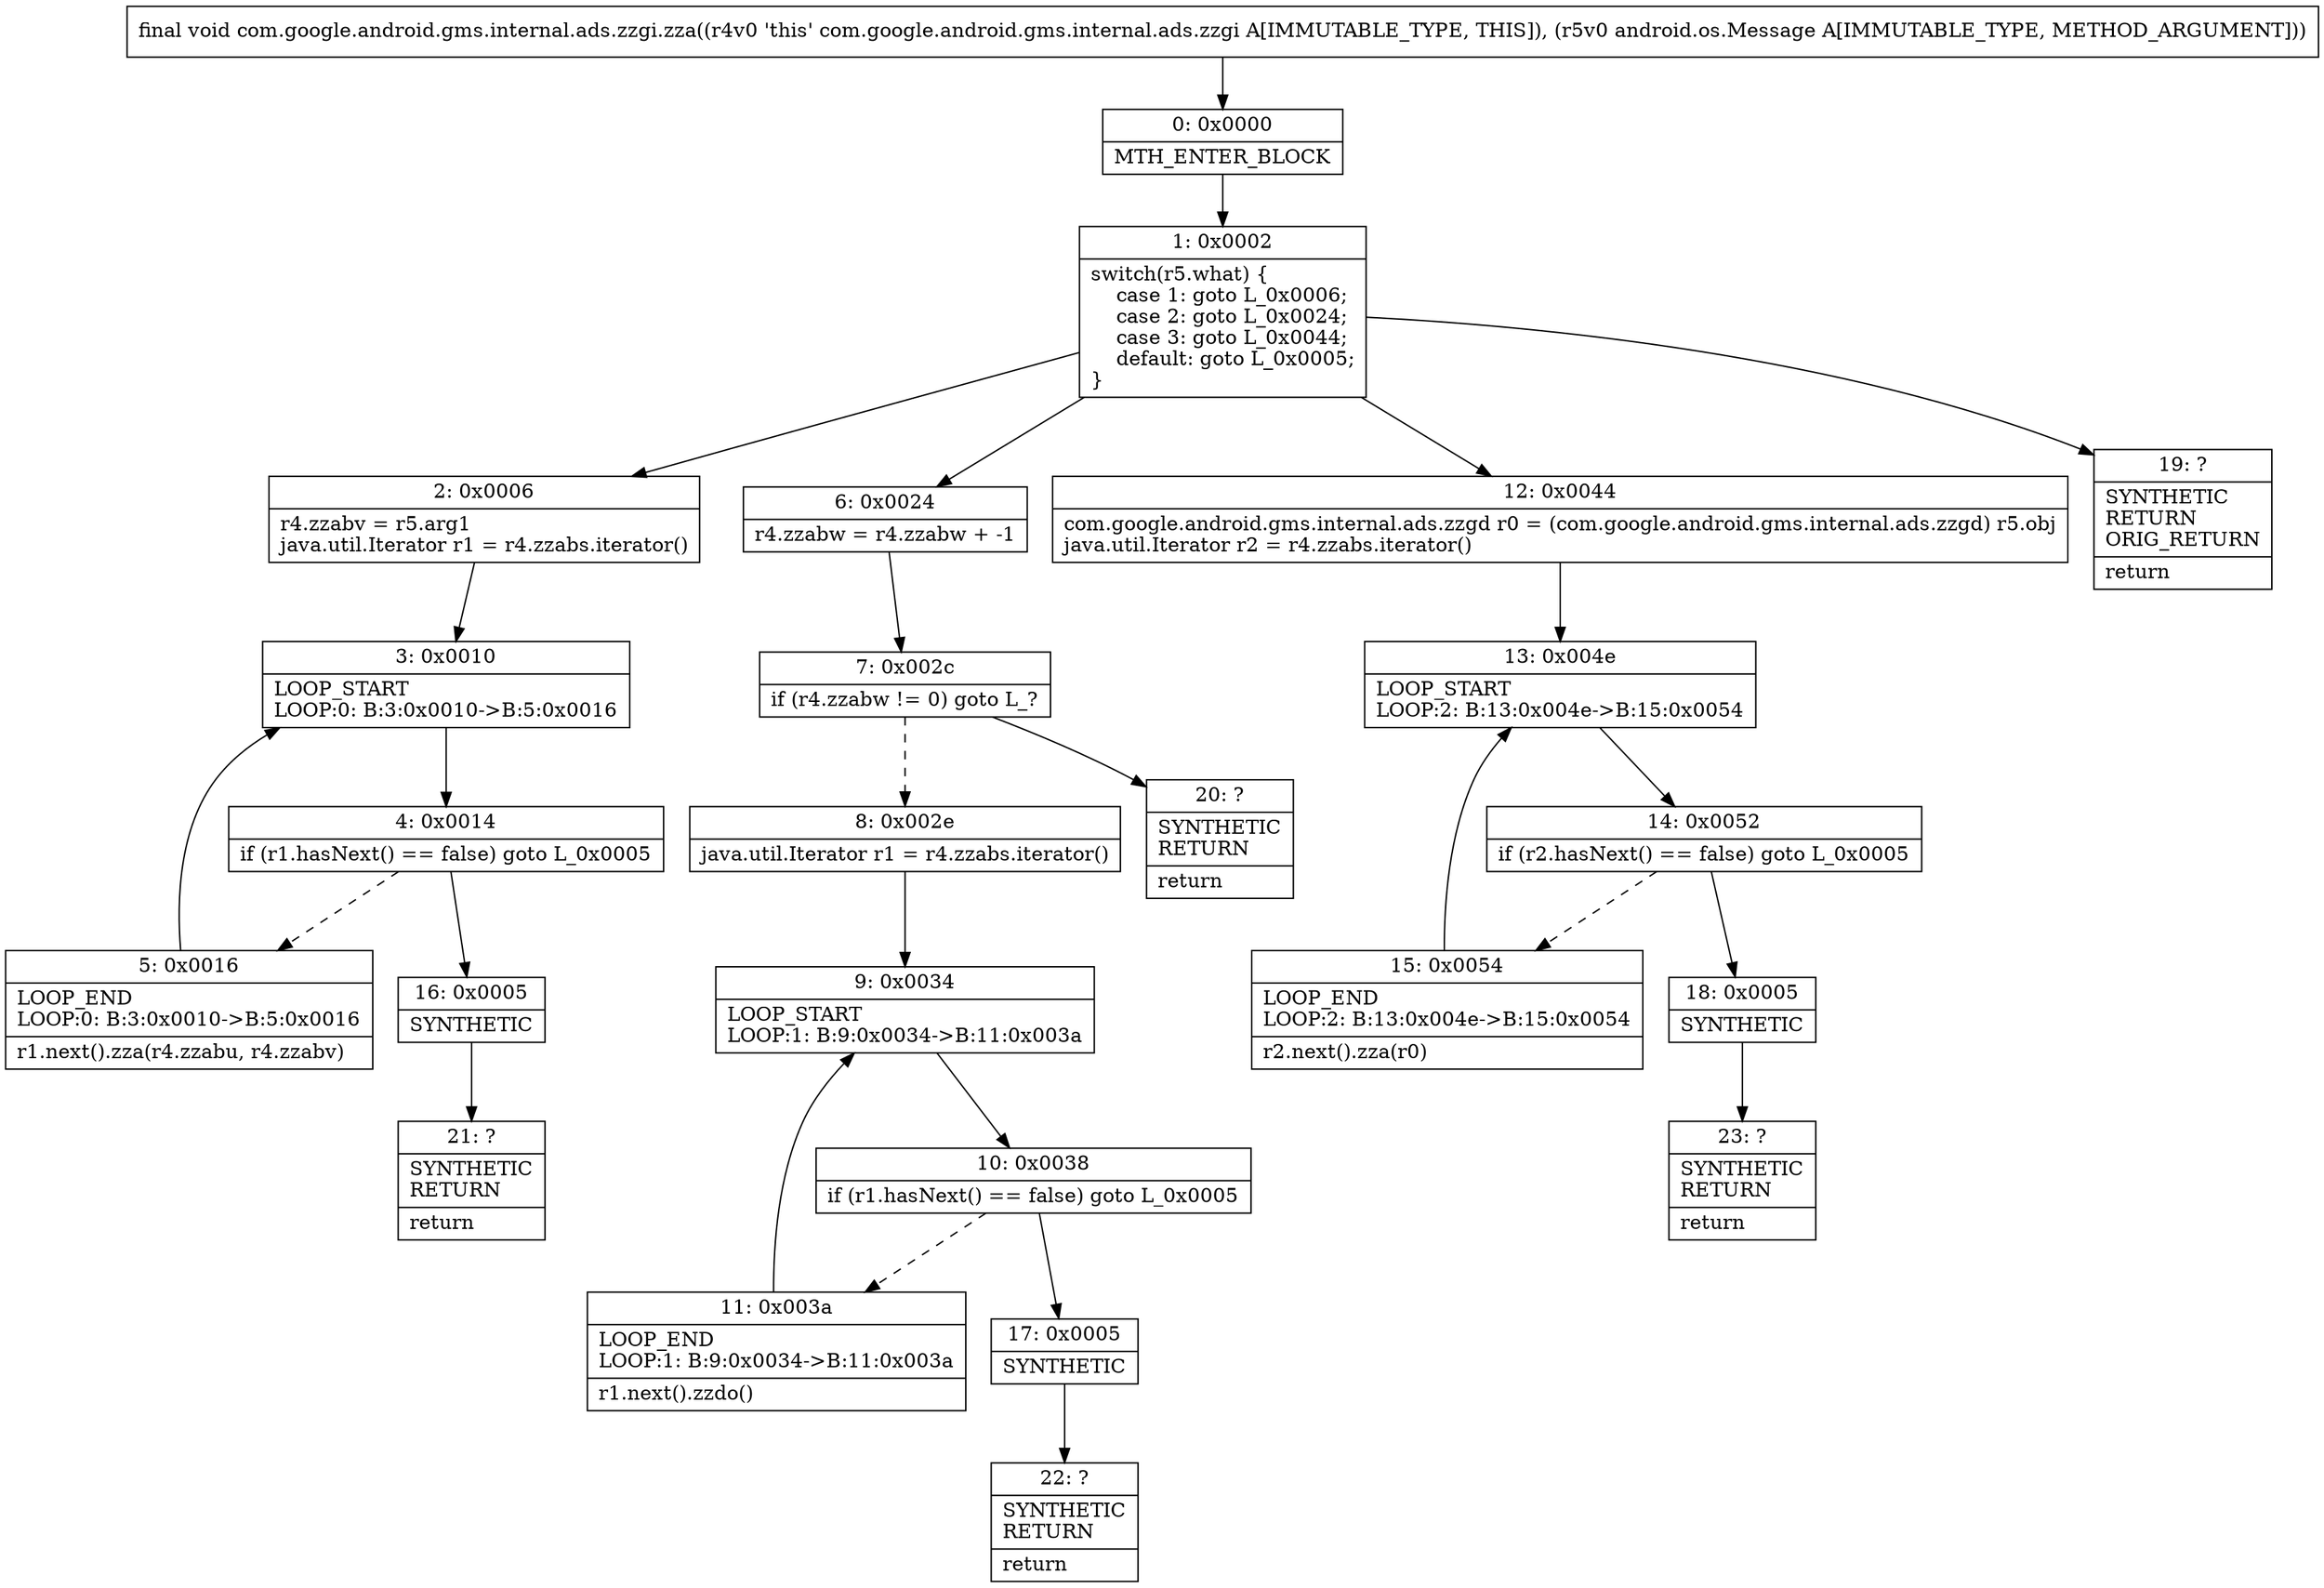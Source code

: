 digraph "CFG forcom.google.android.gms.internal.ads.zzgi.zza(Landroid\/os\/Message;)V" {
Node_0 [shape=record,label="{0\:\ 0x0000|MTH_ENTER_BLOCK\l}"];
Node_1 [shape=record,label="{1\:\ 0x0002|switch(r5.what) \{\l    case 1: goto L_0x0006;\l    case 2: goto L_0x0024;\l    case 3: goto L_0x0044;\l    default: goto L_0x0005;\l\}\l}"];
Node_2 [shape=record,label="{2\:\ 0x0006|r4.zzabv = r5.arg1\ljava.util.Iterator r1 = r4.zzabs.iterator()\l}"];
Node_3 [shape=record,label="{3\:\ 0x0010|LOOP_START\lLOOP:0: B:3:0x0010\-\>B:5:0x0016\l}"];
Node_4 [shape=record,label="{4\:\ 0x0014|if (r1.hasNext() == false) goto L_0x0005\l}"];
Node_5 [shape=record,label="{5\:\ 0x0016|LOOP_END\lLOOP:0: B:3:0x0010\-\>B:5:0x0016\l|r1.next().zza(r4.zzabu, r4.zzabv)\l}"];
Node_6 [shape=record,label="{6\:\ 0x0024|r4.zzabw = r4.zzabw + \-1\l}"];
Node_7 [shape=record,label="{7\:\ 0x002c|if (r4.zzabw != 0) goto L_?\l}"];
Node_8 [shape=record,label="{8\:\ 0x002e|java.util.Iterator r1 = r4.zzabs.iterator()\l}"];
Node_9 [shape=record,label="{9\:\ 0x0034|LOOP_START\lLOOP:1: B:9:0x0034\-\>B:11:0x003a\l}"];
Node_10 [shape=record,label="{10\:\ 0x0038|if (r1.hasNext() == false) goto L_0x0005\l}"];
Node_11 [shape=record,label="{11\:\ 0x003a|LOOP_END\lLOOP:1: B:9:0x0034\-\>B:11:0x003a\l|r1.next().zzdo()\l}"];
Node_12 [shape=record,label="{12\:\ 0x0044|com.google.android.gms.internal.ads.zzgd r0 = (com.google.android.gms.internal.ads.zzgd) r5.obj\ljava.util.Iterator r2 = r4.zzabs.iterator()\l}"];
Node_13 [shape=record,label="{13\:\ 0x004e|LOOP_START\lLOOP:2: B:13:0x004e\-\>B:15:0x0054\l}"];
Node_14 [shape=record,label="{14\:\ 0x0052|if (r2.hasNext() == false) goto L_0x0005\l}"];
Node_15 [shape=record,label="{15\:\ 0x0054|LOOP_END\lLOOP:2: B:13:0x004e\-\>B:15:0x0054\l|r2.next().zza(r0)\l}"];
Node_16 [shape=record,label="{16\:\ 0x0005|SYNTHETIC\l}"];
Node_17 [shape=record,label="{17\:\ 0x0005|SYNTHETIC\l}"];
Node_18 [shape=record,label="{18\:\ 0x0005|SYNTHETIC\l}"];
Node_19 [shape=record,label="{19\:\ ?|SYNTHETIC\lRETURN\lORIG_RETURN\l|return\l}"];
Node_20 [shape=record,label="{20\:\ ?|SYNTHETIC\lRETURN\l|return\l}"];
Node_21 [shape=record,label="{21\:\ ?|SYNTHETIC\lRETURN\l|return\l}"];
Node_22 [shape=record,label="{22\:\ ?|SYNTHETIC\lRETURN\l|return\l}"];
Node_23 [shape=record,label="{23\:\ ?|SYNTHETIC\lRETURN\l|return\l}"];
MethodNode[shape=record,label="{final void com.google.android.gms.internal.ads.zzgi.zza((r4v0 'this' com.google.android.gms.internal.ads.zzgi A[IMMUTABLE_TYPE, THIS]), (r5v0 android.os.Message A[IMMUTABLE_TYPE, METHOD_ARGUMENT])) }"];
MethodNode -> Node_0;
Node_0 -> Node_1;
Node_1 -> Node_2;
Node_1 -> Node_6;
Node_1 -> Node_12;
Node_1 -> Node_19;
Node_2 -> Node_3;
Node_3 -> Node_4;
Node_4 -> Node_5[style=dashed];
Node_4 -> Node_16;
Node_5 -> Node_3;
Node_6 -> Node_7;
Node_7 -> Node_8[style=dashed];
Node_7 -> Node_20;
Node_8 -> Node_9;
Node_9 -> Node_10;
Node_10 -> Node_11[style=dashed];
Node_10 -> Node_17;
Node_11 -> Node_9;
Node_12 -> Node_13;
Node_13 -> Node_14;
Node_14 -> Node_15[style=dashed];
Node_14 -> Node_18;
Node_15 -> Node_13;
Node_16 -> Node_21;
Node_17 -> Node_22;
Node_18 -> Node_23;
}

